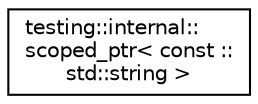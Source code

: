 digraph "Graphical Class Hierarchy"
{
  edge [fontname="Helvetica",fontsize="10",labelfontname="Helvetica",labelfontsize="10"];
  node [fontname="Helvetica",fontsize="10",shape=record];
  rankdir="LR";
  Node1 [label="testing::internal::\lscoped_ptr\< const ::\lstd::string \>",height=0.2,width=0.4,color="black", fillcolor="white", style="filled",URL="$classtesting_1_1internal_1_1scoped__ptr.html"];
}
